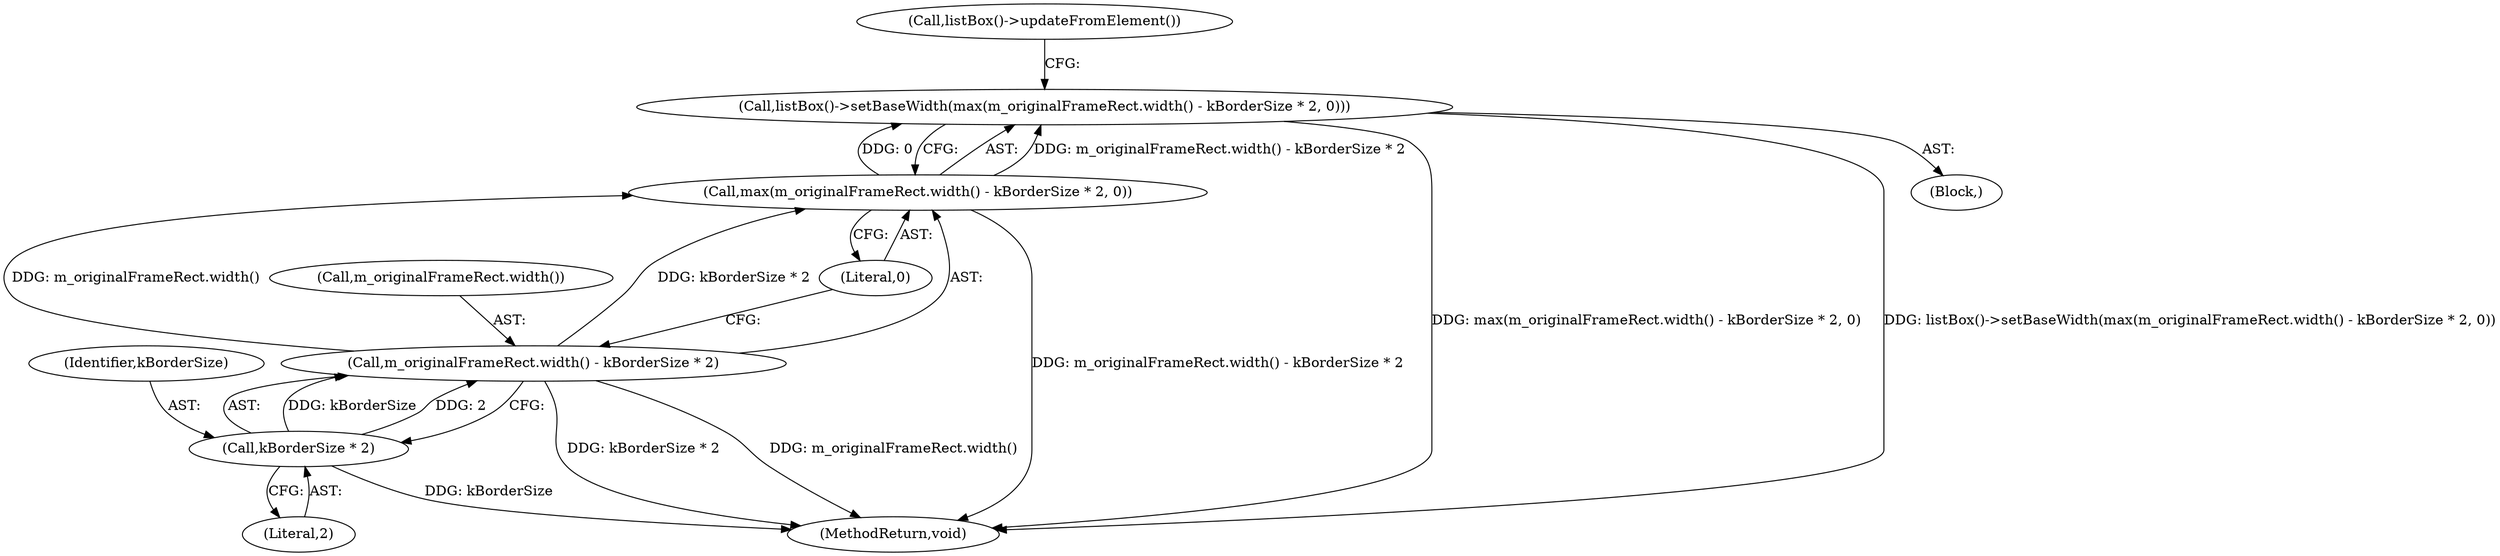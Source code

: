 digraph "1_Chrome_c7e50b5ef454efd6ab9527d795442c213eeb6afa_0@del" {
"1000111" [label="(Call,listBox()->setBaseWidth(max(m_originalFrameRect.width() - kBorderSize * 2, 0)))"];
"1000112" [label="(Call,max(m_originalFrameRect.width() - kBorderSize * 2, 0))"];
"1000113" [label="(Call,m_originalFrameRect.width() - kBorderSize * 2)"];
"1000115" [label="(Call,kBorderSize * 2)"];
"1000115" [label="(Call,kBorderSize * 2)"];
"1000102" [label="(Block,)"];
"1000111" [label="(Call,listBox()->setBaseWidth(max(m_originalFrameRect.width() - kBorderSize * 2, 0)))"];
"1000117" [label="(Literal,2)"];
"1000118" [label="(Literal,0)"];
"1000114" [label="(Call,m_originalFrameRect.width())"];
"1000152" [label="(MethodReturn,void)"];
"1000119" [label="(Call,listBox()->updateFromElement())"];
"1000113" [label="(Call,m_originalFrameRect.width() - kBorderSize * 2)"];
"1000112" [label="(Call,max(m_originalFrameRect.width() - kBorderSize * 2, 0))"];
"1000116" [label="(Identifier,kBorderSize)"];
"1000111" -> "1000102"  [label="AST: "];
"1000111" -> "1000112"  [label="CFG: "];
"1000112" -> "1000111"  [label="AST: "];
"1000119" -> "1000111"  [label="CFG: "];
"1000111" -> "1000152"  [label="DDG: max(m_originalFrameRect.width() - kBorderSize * 2, 0)"];
"1000111" -> "1000152"  [label="DDG: listBox()->setBaseWidth(max(m_originalFrameRect.width() - kBorderSize * 2, 0))"];
"1000112" -> "1000111"  [label="DDG: m_originalFrameRect.width() - kBorderSize * 2"];
"1000112" -> "1000111"  [label="DDG: 0"];
"1000112" -> "1000118"  [label="CFG: "];
"1000113" -> "1000112"  [label="AST: "];
"1000118" -> "1000112"  [label="AST: "];
"1000112" -> "1000152"  [label="DDG: m_originalFrameRect.width() - kBorderSize * 2"];
"1000113" -> "1000112"  [label="DDG: m_originalFrameRect.width()"];
"1000113" -> "1000112"  [label="DDG: kBorderSize * 2"];
"1000113" -> "1000115"  [label="CFG: "];
"1000114" -> "1000113"  [label="AST: "];
"1000115" -> "1000113"  [label="AST: "];
"1000118" -> "1000113"  [label="CFG: "];
"1000113" -> "1000152"  [label="DDG: m_originalFrameRect.width()"];
"1000113" -> "1000152"  [label="DDG: kBorderSize * 2"];
"1000115" -> "1000113"  [label="DDG: kBorderSize"];
"1000115" -> "1000113"  [label="DDG: 2"];
"1000115" -> "1000117"  [label="CFG: "];
"1000116" -> "1000115"  [label="AST: "];
"1000117" -> "1000115"  [label="AST: "];
"1000115" -> "1000152"  [label="DDG: kBorderSize"];
}
